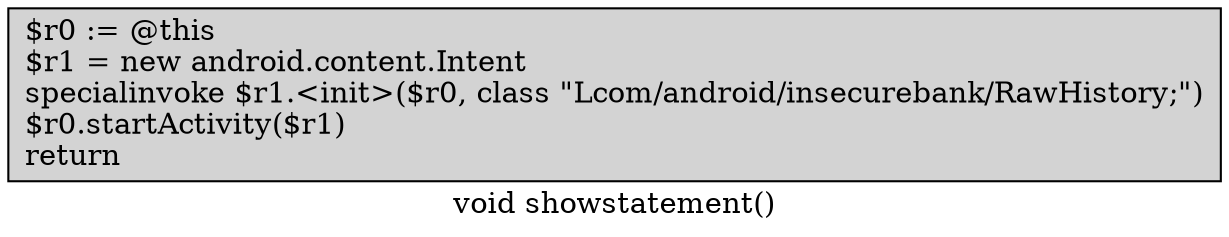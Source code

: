 digraph "void showstatement()" {
    label="void showstatement()";
    node [shape=box];
    "0" [style=filled,fillcolor=gray,style=filled,fillcolor=lightgray,label="$r0 := @this\l$r1 = new android.content.Intent\lspecialinvoke $r1.<init>($r0, class \"Lcom/android/insecurebank/RawHistory;\")\l$r0.startActivity($r1)\lreturn\l",];
}
